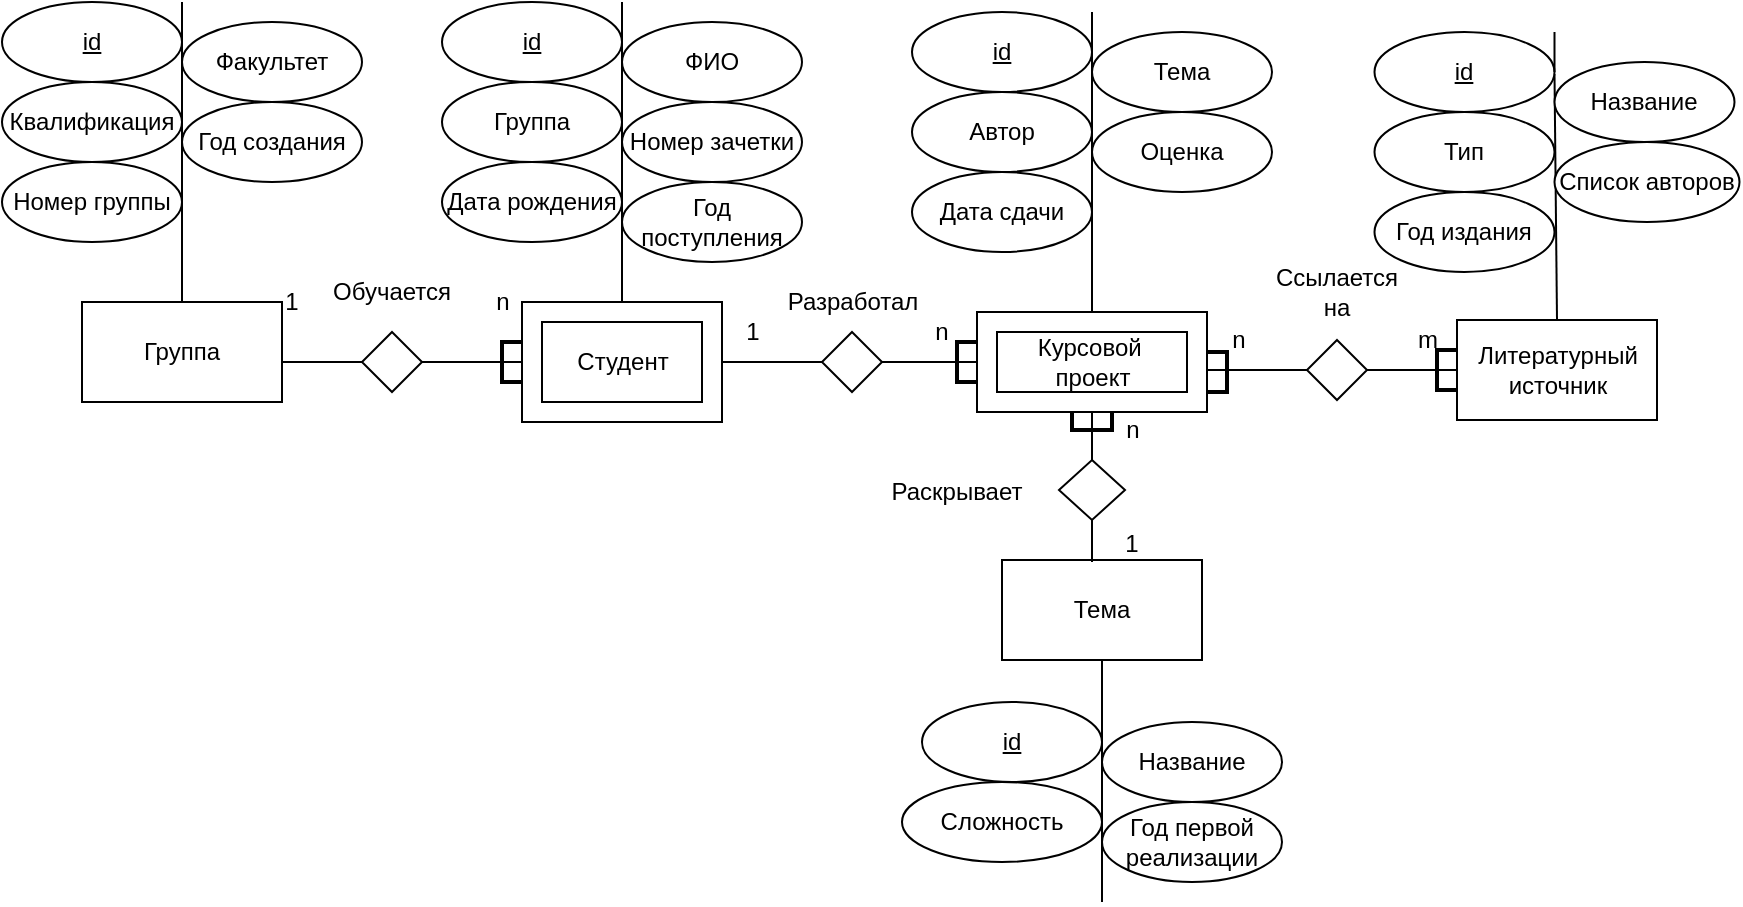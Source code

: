 <mxfile version="20.8.16" type="device"><diagram id="2dYvOrEvp2TDX3HqJ34Z" name="firearms"><mxGraphModel dx="1418" dy="828" grid="1" gridSize="10" guides="1" tooltips="1" connect="1" arrows="1" fold="1" page="1" pageScale="1" pageWidth="827" pageHeight="1169" math="0" shadow="0"><root><mxCell id="0"/><mxCell id="1" parent="0"/><mxCell id="1ZYN_Ysfw7Sy43IoutwF-1" value="" style="verticalLabelPosition=bottom;verticalAlign=top;html=1;shape=mxgraph.basic.frame;dx=10;" parent="1" vertex="1"><mxGeometry x="260" y="190" width="100" height="60" as="geometry"/></mxCell><mxCell id="1ZYN_Ysfw7Sy43IoutwF-2" value="Студент" style="text;html=1;align=center;verticalAlign=middle;resizable=0;points=[];autosize=1;strokeColor=none;fillColor=none;" parent="1" vertex="1"><mxGeometry x="275" y="205" width="70" height="30" as="geometry"/></mxCell><mxCell id="1ZYN_Ysfw7Sy43IoutwF-4" value="" style="rhombus;whiteSpace=wrap;html=1;" parent="1" vertex="1"><mxGeometry x="180" y="205" width="30" height="30" as="geometry"/></mxCell><mxCell id="1ZYN_Ysfw7Sy43IoutwF-5" value="" style="endArrow=none;html=1;rounded=0;exitX=1;exitY=0.5;exitDx=0;exitDy=0;entryX=0;entryY=0.5;entryDx=0;entryDy=0;" parent="1" target="1ZYN_Ysfw7Sy43IoutwF-4" edge="1"><mxGeometry width="50" height="50" relative="1" as="geometry"><mxPoint x="130.0" y="220" as="sourcePoint"/><mxPoint x="330" y="410" as="targetPoint"/></mxGeometry></mxCell><mxCell id="1ZYN_Ysfw7Sy43IoutwF-6" value="" style="endArrow=none;html=1;rounded=0;entryX=0;entryY=0.5;entryDx=0;entryDy=0;entryPerimeter=0;exitX=1;exitY=0.5;exitDx=0;exitDy=0;" parent="1" source="1ZYN_Ysfw7Sy43IoutwF-4" target="1ZYN_Ysfw7Sy43IoutwF-1" edge="1"><mxGeometry width="50" height="50" relative="1" as="geometry"><mxPoint x="220" y="220" as="sourcePoint"/><mxPoint x="170" y="230" as="targetPoint"/></mxGeometry></mxCell><mxCell id="1ZYN_Ysfw7Sy43IoutwF-8" value="1" style="text;html=1;strokeColor=none;fillColor=none;align=center;verticalAlign=middle;whiteSpace=wrap;rounded=0;" parent="1" vertex="1"><mxGeometry x="130" y="175" width="30" height="30" as="geometry"/></mxCell><mxCell id="1ZYN_Ysfw7Sy43IoutwF-9" value="n" style="text;html=1;align=center;verticalAlign=middle;resizable=0;points=[];autosize=1;strokeColor=none;fillColor=none;" parent="1" vertex="1"><mxGeometry x="235" y="175" width="30" height="30" as="geometry"/></mxCell><mxCell id="1ZYN_Ysfw7Sy43IoutwF-27" value="" style="strokeWidth=2;html=1;shape=mxgraph.flowchart.annotation_1;align=left;pointerEvents=1;rotation=0;" parent="1" vertex="1"><mxGeometry x="250" y="210" width="10" height="20" as="geometry"/></mxCell><mxCell id="1ZYN_Ysfw7Sy43IoutwF-34" value="Обучается" style="text;html=1;strokeColor=none;fillColor=none;align=center;verticalAlign=middle;whiteSpace=wrap;rounded=0;" parent="1" vertex="1"><mxGeometry x="165" y="170" width="60" height="30" as="geometry"/></mxCell><mxCell id="1ZYN_Ysfw7Sy43IoutwF-37" value="Тема" style="rounded=0;whiteSpace=wrap;html=1;" parent="1" vertex="1"><mxGeometry x="500" y="319" width="100" height="50" as="geometry"/></mxCell><mxCell id="1ZYN_Ysfw7Sy43IoutwF-44" value="" style="rhombus;whiteSpace=wrap;html=1;" parent="1" vertex="1"><mxGeometry x="410" y="205" width="30" height="30" as="geometry"/></mxCell><mxCell id="1ZYN_Ysfw7Sy43IoutwF-45" value="" style="endArrow=none;html=1;rounded=0;exitX=1;exitY=0.5;exitDx=0;exitDy=0;entryX=0;entryY=0.5;entryDx=0;entryDy=0;" parent="1" target="1ZYN_Ysfw7Sy43IoutwF-44" edge="1"><mxGeometry width="50" height="50" relative="1" as="geometry"><mxPoint x="360" y="220" as="sourcePoint"/><mxPoint x="560" y="410" as="targetPoint"/></mxGeometry></mxCell><mxCell id="1ZYN_Ysfw7Sy43IoutwF-46" value="" style="endArrow=none;html=1;rounded=0;entryX=0;entryY=0.5;entryDx=0;entryDy=0;entryPerimeter=0;exitX=1;exitY=0.5;exitDx=0;exitDy=0;" parent="1" source="1ZYN_Ysfw7Sy43IoutwF-44" edge="1"><mxGeometry width="50" height="50" relative="1" as="geometry"><mxPoint x="450" y="220" as="sourcePoint"/><mxPoint x="490" y="220" as="targetPoint"/></mxGeometry></mxCell><mxCell id="1ZYN_Ysfw7Sy43IoutwF-48" style="edgeStyle=orthogonalEdgeStyle;rounded=0;orthogonalLoop=1;jettySize=auto;html=1;exitX=0.5;exitY=1;exitDx=0;exitDy=0;" parent="1" source="1ZYN_Ysfw7Sy43IoutwF-37" target="1ZYN_Ysfw7Sy43IoutwF-37" edge="1"><mxGeometry relative="1" as="geometry"/></mxCell><mxCell id="1ZYN_Ysfw7Sy43IoutwF-49" value="" style="rhombus;whiteSpace=wrap;html=1;" parent="1" vertex="1"><mxGeometry x="528.5" y="269" width="33" height="30" as="geometry"/></mxCell><mxCell id="1ZYN_Ysfw7Sy43IoutwF-50" value="" style="endArrow=none;html=1;rounded=0;entryX=0.5;entryY=1;entryDx=0;entryDy=0;entryPerimeter=0;exitX=0.5;exitY=0;exitDx=0;exitDy=0;" parent="1" source="1ZYN_Ysfw7Sy43IoutwF-49" target="NzHbP4c99ktaUEi-18u5-2" edge="1"><mxGeometry width="50" height="50" relative="1" as="geometry"><mxPoint x="515" y="459" as="sourcePoint"/><mxPoint x="545" y="249" as="targetPoint"/></mxGeometry></mxCell><mxCell id="1ZYN_Ysfw7Sy43IoutwF-52" value="" style="endArrow=none;html=1;rounded=0;entryX=0.5;entryY=1;entryDx=0;entryDy=0;" parent="1" target="1ZYN_Ysfw7Sy43IoutwF-49" edge="1"><mxGeometry width="50" height="50" relative="1" as="geometry"><mxPoint x="545" y="320" as="sourcePoint"/><mxPoint x="555" y="259" as="targetPoint"/></mxGeometry></mxCell><mxCell id="1ZYN_Ysfw7Sy43IoutwF-53" value="" style="strokeWidth=2;html=1;shape=mxgraph.flowchart.annotation_1;align=left;pointerEvents=1;rotation=-90;" parent="1" vertex="1"><mxGeometry x="540" y="239" width="10" height="20" as="geometry"/></mxCell><mxCell id="1ZYN_Ysfw7Sy43IoutwF-54" value="Раскрывает" style="text;html=1;strokeColor=none;fillColor=none;align=center;verticalAlign=middle;whiteSpace=wrap;rounded=0;" parent="1" vertex="1"><mxGeometry x="440" y="270" width="75" height="30" as="geometry"/></mxCell><mxCell id="1ZYN_Ysfw7Sy43IoutwF-55" value="n" style="text;html=1;align=center;verticalAlign=middle;resizable=0;points=[];autosize=1;strokeColor=none;fillColor=none;" parent="1" vertex="1"><mxGeometry x="550" y="239" width="30" height="30" as="geometry"/></mxCell><mxCell id="1ZYN_Ysfw7Sy43IoutwF-57" value="Разработал" style="text;html=1;align=center;verticalAlign=middle;resizable=0;points=[];autosize=1;strokeColor=none;fillColor=none;" parent="1" vertex="1"><mxGeometry x="380" y="175" width="90" height="30" as="geometry"/></mxCell><mxCell id="1ZYN_Ysfw7Sy43IoutwF-58" value="n" style="text;html=1;strokeColor=none;fillColor=none;align=center;verticalAlign=middle;whiteSpace=wrap;rounded=0;" parent="1" vertex="1"><mxGeometry x="455" y="190" width="30" height="30" as="geometry"/></mxCell><mxCell id="1ZYN_Ysfw7Sy43IoutwF-59" value="1" style="text;html=1;align=center;verticalAlign=middle;resizable=0;points=[];autosize=1;strokeColor=none;fillColor=none;" parent="1" vertex="1"><mxGeometry x="360" y="190" width="30" height="30" as="geometry"/></mxCell><mxCell id="aKy25Uyq6Pa8dVTEzXrB-3" value="" style="endArrow=none;html=1;rounded=0;entryX=0.5;entryY=0;entryDx=0;entryDy=0;" parent="1" edge="1"><mxGeometry width="50" height="50" relative="1" as="geometry"><mxPoint x="90" y="40" as="sourcePoint"/><mxPoint x="90.0" y="190" as="targetPoint"/></mxGeometry></mxCell><mxCell id="aKy25Uyq6Pa8dVTEzXrB-4" value="&lt;u&gt;id&lt;/u&gt;" style="ellipse;whiteSpace=wrap;html=1;" parent="1" vertex="1"><mxGeometry y="40" width="90" height="40" as="geometry"/></mxCell><mxCell id="aKy25Uyq6Pa8dVTEzXrB-5" value="Факультет" style="ellipse;whiteSpace=wrap;html=1;" parent="1" vertex="1"><mxGeometry x="90" y="50" width="90" height="40" as="geometry"/></mxCell><mxCell id="aKy25Uyq6Pa8dVTEzXrB-7" value="Квалификация" style="ellipse;whiteSpace=wrap;html=1;" parent="1" vertex="1"><mxGeometry y="80" width="90" height="40" as="geometry"/></mxCell><mxCell id="aKy25Uyq6Pa8dVTEzXrB-8" value="Год создания" style="ellipse;whiteSpace=wrap;html=1;" parent="1" vertex="1"><mxGeometry x="90" y="90" width="90" height="40" as="geometry"/></mxCell><mxCell id="aKy25Uyq6Pa8dVTEzXrB-10" value="" style="endArrow=none;html=1;rounded=0;entryX=0.5;entryY=0;entryDx=0;entryDy=0;" parent="1" edge="1"><mxGeometry width="50" height="50" relative="1" as="geometry"><mxPoint x="310" y="40" as="sourcePoint"/><mxPoint x="310" y="190" as="targetPoint"/></mxGeometry></mxCell><mxCell id="aKy25Uyq6Pa8dVTEzXrB-11" value="&lt;u&gt;id&lt;/u&gt;" style="ellipse;whiteSpace=wrap;html=1;" parent="1" vertex="1"><mxGeometry x="220" y="40" width="90" height="40" as="geometry"/></mxCell><mxCell id="aKy25Uyq6Pa8dVTEzXrB-12" value="ФИО" style="ellipse;whiteSpace=wrap;html=1;" parent="1" vertex="1"><mxGeometry x="310" y="50" width="90" height="40" as="geometry"/></mxCell><mxCell id="aKy25Uyq6Pa8dVTEzXrB-13" value="Группа" style="ellipse;whiteSpace=wrap;html=1;" parent="1" vertex="1"><mxGeometry x="220" y="80" width="90" height="40" as="geometry"/></mxCell><mxCell id="aKy25Uyq6Pa8dVTEzXrB-14" value="Номер зачетки" style="ellipse;whiteSpace=wrap;html=1;" parent="1" vertex="1"><mxGeometry x="310" y="90" width="90" height="40" as="geometry"/></mxCell><mxCell id="aKy25Uyq6Pa8dVTEzXrB-15" value="Дата рождения" style="ellipse;whiteSpace=wrap;html=1;" parent="1" vertex="1"><mxGeometry x="220" y="120" width="90" height="40" as="geometry"/></mxCell><mxCell id="aKy25Uyq6Pa8dVTEzXrB-17" value="" style="endArrow=none;html=1;rounded=0;entryX=0.5;entryY=0;entryDx=0;entryDy=0;" parent="1" edge="1"><mxGeometry width="50" height="50" relative="1" as="geometry"><mxPoint x="545" y="45" as="sourcePoint"/><mxPoint x="545" y="195" as="targetPoint"/></mxGeometry></mxCell><mxCell id="aKy25Uyq6Pa8dVTEzXrB-18" value="&lt;u&gt;id&lt;/u&gt;" style="ellipse;whiteSpace=wrap;html=1;" parent="1" vertex="1"><mxGeometry x="455" y="45" width="90" height="40" as="geometry"/></mxCell><mxCell id="aKy25Uyq6Pa8dVTEzXrB-19" value="Тема" style="ellipse;whiteSpace=wrap;html=1;" parent="1" vertex="1"><mxGeometry x="545" y="55" width="90" height="40" as="geometry"/></mxCell><mxCell id="aKy25Uyq6Pa8dVTEzXrB-20" value="Автор" style="ellipse;whiteSpace=wrap;html=1;" parent="1" vertex="1"><mxGeometry x="455" y="85" width="90" height="40" as="geometry"/></mxCell><mxCell id="aKy25Uyq6Pa8dVTEzXrB-21" value="Оценка" style="ellipse;whiteSpace=wrap;html=1;" parent="1" vertex="1"><mxGeometry x="545" y="95" width="90" height="40" as="geometry"/></mxCell><mxCell id="aKy25Uyq6Pa8dVTEzXrB-22" value="Дата сдачи" style="ellipse;whiteSpace=wrap;html=1;" parent="1" vertex="1"><mxGeometry x="455" y="125" width="90" height="40" as="geometry"/></mxCell><mxCell id="aKy25Uyq6Pa8dVTEzXrB-46" value="" style="endArrow=none;html=1;rounded=0;" parent="1" edge="1"><mxGeometry width="50" height="50" relative="1" as="geometry"><mxPoint x="550" y="390" as="sourcePoint"/><mxPoint x="550" y="490" as="targetPoint"/></mxGeometry></mxCell><mxCell id="aKy25Uyq6Pa8dVTEzXrB-47" value="&lt;u&gt;id&lt;/u&gt;" style="ellipse;whiteSpace=wrap;html=1;" parent="1" vertex="1"><mxGeometry x="460" y="390" width="90" height="40" as="geometry"/></mxCell><mxCell id="aKy25Uyq6Pa8dVTEzXrB-48" value="Название" style="ellipse;whiteSpace=wrap;html=1;" parent="1" vertex="1"><mxGeometry x="550" y="400" width="90" height="40" as="geometry"/></mxCell><mxCell id="aKy25Uyq6Pa8dVTEzXrB-49" value="Сложность" style="ellipse;whiteSpace=wrap;html=1;" parent="1" vertex="1"><mxGeometry x="450" y="430" width="100" height="40" as="geometry"/></mxCell><mxCell id="aKy25Uyq6Pa8dVTEzXrB-50" value="Год первой реализации" style="ellipse;whiteSpace=wrap;html=1;" parent="1" vertex="1"><mxGeometry x="550" y="440" width="90" height="40" as="geometry"/></mxCell><mxCell id="aKy25Uyq6Pa8dVTEzXrB-53" value="" style="endArrow=none;html=1;rounded=0;entryX=1;entryY=0.5;entryDx=0;entryDy=0;exitX=0.5;exitY=1;exitDx=0;exitDy=0;" parent="1" source="1ZYN_Ysfw7Sy43IoutwF-37" target="aKy25Uyq6Pa8dVTEzXrB-47" edge="1"><mxGeometry width="50" height="50" relative="1" as="geometry"><mxPoint x="320" y="380" as="sourcePoint"/><mxPoint x="320" y="420" as="targetPoint"/></mxGeometry></mxCell><mxCell id="NzHbP4c99ktaUEi-18u5-1" value="1" style="text;html=1;strokeColor=none;fillColor=none;align=center;verticalAlign=middle;whiteSpace=wrap;rounded=0;" parent="1" vertex="1"><mxGeometry x="555" y="301" width="20" height="19" as="geometry"/></mxCell><mxCell id="NzHbP4c99ktaUEi-18u5-2" value="" style="verticalLabelPosition=bottom;verticalAlign=top;html=1;shape=mxgraph.basic.frame;dx=10;" parent="1" vertex="1"><mxGeometry x="487.5" y="195" width="115" height="50" as="geometry"/></mxCell><mxCell id="NzHbP4c99ktaUEi-18u5-7" value="Курсовой&amp;nbsp;&lt;br&gt;проект" style="text;html=1;align=center;verticalAlign=middle;resizable=0;points=[];autosize=1;strokeColor=none;fillColor=none;" parent="1" vertex="1"><mxGeometry x="505" y="200" width="80" height="40" as="geometry"/></mxCell><mxCell id="NzHbP4c99ktaUEi-18u5-8" value="Год поступления" style="ellipse;whiteSpace=wrap;html=1;" parent="1" vertex="1"><mxGeometry x="310" y="130" width="90" height="40" as="geometry"/></mxCell><mxCell id="iggq2Eze1D5DtGl6qm6y-1" value="Литературный&lt;br&gt;источник" style="rounded=0;whiteSpace=wrap;html=1;" parent="1" vertex="1"><mxGeometry x="727.5" y="199" width="100" height="50" as="geometry"/></mxCell><mxCell id="iggq2Eze1D5DtGl6qm6y-2" style="edgeStyle=orthogonalEdgeStyle;rounded=0;orthogonalLoop=1;jettySize=auto;html=1;exitX=0.5;exitY=1;exitDx=0;exitDy=0;" parent="1" edge="1"><mxGeometry relative="1" as="geometry"><mxPoint x="776.25" y="55.0" as="sourcePoint"/><mxPoint x="776.25" y="55.0" as="targetPoint"/></mxGeometry></mxCell><mxCell id="iggq2Eze1D5DtGl6qm6y-3" value="" style="endArrow=none;html=1;rounded=0;entryX=0.5;entryY=0;entryDx=0;entryDy=0;" parent="1" target="iggq2Eze1D5DtGl6qm6y-1" edge="1"><mxGeometry width="50" height="50" relative="1" as="geometry"><mxPoint x="776.25" y="76" as="sourcePoint"/><mxPoint x="776.25" y="176" as="targetPoint"/></mxGeometry></mxCell><mxCell id="iggq2Eze1D5DtGl6qm6y-4" value="&lt;u&gt;id&lt;/u&gt;" style="ellipse;whiteSpace=wrap;html=1;" parent="1" vertex="1"><mxGeometry x="686.25" y="55" width="90" height="40" as="geometry"/></mxCell><mxCell id="iggq2Eze1D5DtGl6qm6y-5" value="Название" style="ellipse;whiteSpace=wrap;html=1;" parent="1" vertex="1"><mxGeometry x="776.25" y="70" width="90" height="40" as="geometry"/></mxCell><mxCell id="iggq2Eze1D5DtGl6qm6y-6" value="Список авторов" style="ellipse;whiteSpace=wrap;html=1;" parent="1" vertex="1"><mxGeometry x="776.25" y="110" width="92.5" height="40" as="geometry"/></mxCell><mxCell id="iggq2Eze1D5DtGl6qm6y-7" value="Год издания" style="ellipse;whiteSpace=wrap;html=1;" parent="1" vertex="1"><mxGeometry x="686.25" y="135" width="90" height="40" as="geometry"/></mxCell><mxCell id="iggq2Eze1D5DtGl6qm6y-8" value="" style="endArrow=none;html=1;rounded=0;entryX=1;entryY=0.5;entryDx=0;entryDy=0;exitX=0.5;exitY=1;exitDx=0;exitDy=0;" parent="1" target="iggq2Eze1D5DtGl6qm6y-4" edge="1"><mxGeometry width="50" height="50" relative="1" as="geometry"><mxPoint x="776.25" y="55.0" as="sourcePoint"/><mxPoint x="546.25" y="106" as="targetPoint"/></mxGeometry></mxCell><mxCell id="iggq2Eze1D5DtGl6qm6y-9" value="" style="rhombus;whiteSpace=wrap;html=1;" parent="1" vertex="1"><mxGeometry x="652.5" y="209" width="30" height="30" as="geometry"/></mxCell><mxCell id="iggq2Eze1D5DtGl6qm6y-10" value="" style="endArrow=none;html=1;rounded=0;exitX=1;exitY=0.5;exitDx=0;exitDy=0;entryX=0;entryY=0.5;entryDx=0;entryDy=0;" parent="1" target="iggq2Eze1D5DtGl6qm6y-9" edge="1"><mxGeometry width="50" height="50" relative="1" as="geometry"><mxPoint x="602.5" y="224" as="sourcePoint"/><mxPoint x="802.5" y="414" as="targetPoint"/></mxGeometry></mxCell><mxCell id="iggq2Eze1D5DtGl6qm6y-11" value="" style="endArrow=none;html=1;rounded=0;exitX=1;exitY=0.5;exitDx=0;exitDy=0;entryX=0;entryY=0.5;entryDx=0;entryDy=0;" parent="1" source="iggq2Eze1D5DtGl6qm6y-9" target="iggq2Eze1D5DtGl6qm6y-1" edge="1"><mxGeometry width="50" height="50" relative="1" as="geometry"><mxPoint x="692.5" y="224" as="sourcePoint"/><mxPoint x="730" y="224" as="targetPoint"/></mxGeometry></mxCell><mxCell id="iggq2Eze1D5DtGl6qm6y-12" value="m" style="text;html=1;strokeColor=none;fillColor=none;align=center;verticalAlign=middle;whiteSpace=wrap;rounded=0;" parent="1" vertex="1"><mxGeometry x="697.5" y="194" width="30" height="30" as="geometry"/></mxCell><mxCell id="iggq2Eze1D5DtGl6qm6y-13" value="n" style="text;html=1;align=center;verticalAlign=middle;resizable=0;points=[];autosize=1;strokeColor=none;fillColor=none;" parent="1" vertex="1"><mxGeometry x="602.5" y="194" width="30" height="30" as="geometry"/></mxCell><mxCell id="iggq2Eze1D5DtGl6qm6y-16" value="Группа" style="text;html=1;align=center;verticalAlign=middle;resizable=0;points=[];autosize=1;strokeColor=none;fillColor=none;" parent="1" vertex="1"><mxGeometry x="60" y="205" width="60" height="30" as="geometry"/></mxCell><mxCell id="iggq2Eze1D5DtGl6qm6y-17" value="Ссылается на" style="text;html=1;strokeColor=none;fillColor=none;align=center;verticalAlign=middle;whiteSpace=wrap;rounded=0;" parent="1" vertex="1"><mxGeometry x="630" y="170" width="75" height="30" as="geometry"/></mxCell><mxCell id="iggq2Eze1D5DtGl6qm6y-18" value="Тип" style="ellipse;whiteSpace=wrap;html=1;" parent="1" vertex="1"><mxGeometry x="686.25" y="95" width="90" height="40" as="geometry"/></mxCell><mxCell id="iggq2Eze1D5DtGl6qm6y-19" value="" style="strokeWidth=2;html=1;shape=mxgraph.flowchart.annotation_1;align=left;pointerEvents=1;rotation=0;" parent="1" vertex="1"><mxGeometry x="717.5" y="214" width="10" height="20" as="geometry"/></mxCell><mxCell id="iggq2Eze1D5DtGl6qm6y-20" value="" style="strokeWidth=2;html=1;shape=mxgraph.flowchart.annotation_1;align=left;pointerEvents=1;rotation=-180;" parent="1" vertex="1"><mxGeometry x="602.5" y="215" width="10" height="20" as="geometry"/></mxCell><mxCell id="iggq2Eze1D5DtGl6qm6y-21" value="Группа" style="rounded=0;whiteSpace=wrap;html=1;" parent="1" vertex="1"><mxGeometry x="40" y="190" width="100" height="50" as="geometry"/></mxCell><mxCell id="x3PDCZ2TWI_JNPZdG2mS-1" value="" style="strokeWidth=2;html=1;shape=mxgraph.flowchart.annotation_1;align=left;pointerEvents=1;rotation=0;" parent="1" vertex="1"><mxGeometry x="477.5" y="210" width="10" height="20" as="geometry"/></mxCell><mxCell id="x3PDCZ2TWI_JNPZdG2mS-3" value="Номер группы" style="ellipse;whiteSpace=wrap;html=1;" parent="1" vertex="1"><mxGeometry y="120" width="90" height="40" as="geometry"/></mxCell></root></mxGraphModel></diagram></mxfile>